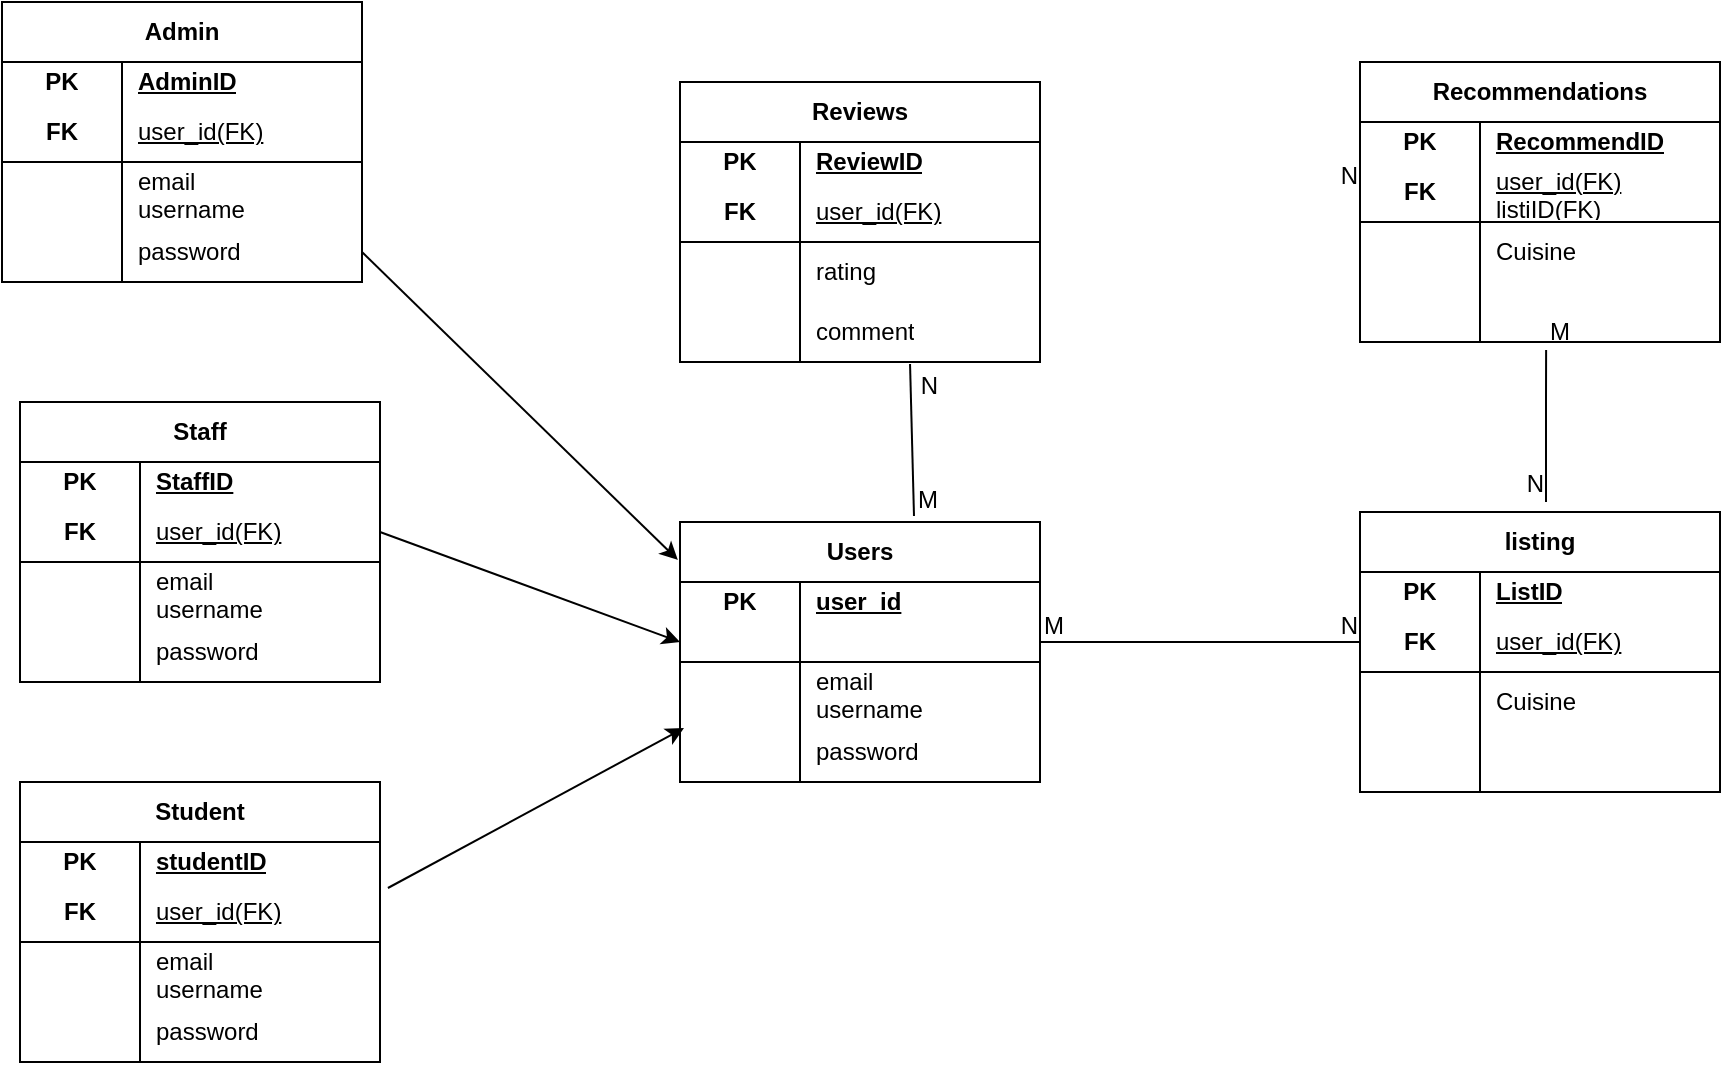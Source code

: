 <mxfile version="27.0.5">
  <diagram name="Page-1" id="u-A63013pbzA7co-KZqD">
    <mxGraphModel dx="1418" dy="832" grid="1" gridSize="10" guides="1" tooltips="1" connect="1" arrows="1" fold="1" page="1" pageScale="1" pageWidth="850" pageHeight="1100" math="0" shadow="0">
      <root>
        <mxCell id="0" />
        <mxCell id="1" parent="0" />
        <mxCell id="rNKWpjk4EWDRn2JfM10I-44" value="Admin" style="shape=table;startSize=30;container=1;collapsible=1;childLayout=tableLayout;fixedRows=1;rowLines=0;fontStyle=1;align=center;resizeLast=1;html=1;whiteSpace=wrap;" vertex="1" parent="1">
          <mxGeometry x="21" y="110" width="180" height="140" as="geometry" />
        </mxCell>
        <mxCell id="rNKWpjk4EWDRn2JfM10I-45" value="" style="shape=tableRow;horizontal=0;startSize=0;swimlaneHead=0;swimlaneBody=0;fillColor=none;collapsible=0;dropTarget=0;points=[[0,0.5],[1,0.5]];portConstraint=eastwest;top=0;left=0;right=0;bottom=0;html=1;" vertex="1" parent="rNKWpjk4EWDRn2JfM10I-44">
          <mxGeometry y="30" width="180" height="20" as="geometry" />
        </mxCell>
        <mxCell id="rNKWpjk4EWDRn2JfM10I-46" value="PK" style="shape=partialRectangle;connectable=0;fillColor=none;top=0;left=0;bottom=0;right=0;fontStyle=1;overflow=hidden;html=1;whiteSpace=wrap;" vertex="1" parent="rNKWpjk4EWDRn2JfM10I-45">
          <mxGeometry width="60" height="20" as="geometry">
            <mxRectangle width="60" height="20" as="alternateBounds" />
          </mxGeometry>
        </mxCell>
        <mxCell id="rNKWpjk4EWDRn2JfM10I-47" value="AdminID" style="shape=partialRectangle;connectable=0;fillColor=none;top=0;left=0;bottom=0;right=0;align=left;spacingLeft=6;fontStyle=5;overflow=hidden;html=1;whiteSpace=wrap;" vertex="1" parent="rNKWpjk4EWDRn2JfM10I-45">
          <mxGeometry x="60" width="120" height="20" as="geometry">
            <mxRectangle width="120" height="20" as="alternateBounds" />
          </mxGeometry>
        </mxCell>
        <mxCell id="rNKWpjk4EWDRn2JfM10I-48" value="" style="shape=tableRow;horizontal=0;startSize=0;swimlaneHead=0;swimlaneBody=0;fillColor=none;collapsible=0;dropTarget=0;points=[[0,0.5],[1,0.5]];portConstraint=eastwest;top=0;left=0;right=0;bottom=1;html=1;" vertex="1" parent="rNKWpjk4EWDRn2JfM10I-44">
          <mxGeometry y="50" width="180" height="30" as="geometry" />
        </mxCell>
        <mxCell id="rNKWpjk4EWDRn2JfM10I-49" value="FK" style="shape=partialRectangle;connectable=0;fillColor=none;top=0;left=0;bottom=0;right=0;fontStyle=1;overflow=hidden;html=1;whiteSpace=wrap;" vertex="1" parent="rNKWpjk4EWDRn2JfM10I-48">
          <mxGeometry width="60" height="30" as="geometry">
            <mxRectangle width="60" height="30" as="alternateBounds" />
          </mxGeometry>
        </mxCell>
        <mxCell id="rNKWpjk4EWDRn2JfM10I-50" value="&lt;span style=&quot;font-weight: 400;&quot;&gt;user_id(FK)&lt;/span&gt;" style="shape=partialRectangle;connectable=0;fillColor=none;top=0;left=0;bottom=0;right=0;align=left;spacingLeft=6;fontStyle=5;overflow=hidden;html=1;whiteSpace=wrap;" vertex="1" parent="rNKWpjk4EWDRn2JfM10I-48">
          <mxGeometry x="60" width="120" height="30" as="geometry">
            <mxRectangle width="120" height="30" as="alternateBounds" />
          </mxGeometry>
        </mxCell>
        <mxCell id="rNKWpjk4EWDRn2JfM10I-51" value="" style="shape=tableRow;horizontal=0;startSize=0;swimlaneHead=0;swimlaneBody=0;fillColor=none;collapsible=0;dropTarget=0;points=[[0,0.5],[1,0.5]];portConstraint=eastwest;top=0;left=0;right=0;bottom=0;html=1;" vertex="1" parent="rNKWpjk4EWDRn2JfM10I-44">
          <mxGeometry y="80" width="180" height="30" as="geometry" />
        </mxCell>
        <mxCell id="rNKWpjk4EWDRn2JfM10I-52" value="" style="shape=partialRectangle;connectable=0;fillColor=none;top=0;left=0;bottom=0;right=0;editable=1;overflow=hidden;html=1;whiteSpace=wrap;" vertex="1" parent="rNKWpjk4EWDRn2JfM10I-51">
          <mxGeometry width="60" height="30" as="geometry">
            <mxRectangle width="60" height="30" as="alternateBounds" />
          </mxGeometry>
        </mxCell>
        <mxCell id="rNKWpjk4EWDRn2JfM10I-53" value="email&lt;div&gt;username&lt;/div&gt;" style="shape=partialRectangle;connectable=0;fillColor=none;top=0;left=0;bottom=0;right=0;align=left;spacingLeft=6;overflow=hidden;html=1;whiteSpace=wrap;" vertex="1" parent="rNKWpjk4EWDRn2JfM10I-51">
          <mxGeometry x="60" width="120" height="30" as="geometry">
            <mxRectangle width="120" height="30" as="alternateBounds" />
          </mxGeometry>
        </mxCell>
        <mxCell id="rNKWpjk4EWDRn2JfM10I-54" value="" style="shape=tableRow;horizontal=0;startSize=0;swimlaneHead=0;swimlaneBody=0;fillColor=none;collapsible=0;dropTarget=0;points=[[0,0.5],[1,0.5]];portConstraint=eastwest;top=0;left=0;right=0;bottom=0;html=1;" vertex="1" parent="rNKWpjk4EWDRn2JfM10I-44">
          <mxGeometry y="110" width="180" height="30" as="geometry" />
        </mxCell>
        <mxCell id="rNKWpjk4EWDRn2JfM10I-55" value="" style="shape=partialRectangle;connectable=0;fillColor=none;top=0;left=0;bottom=0;right=0;editable=1;overflow=hidden;html=1;whiteSpace=wrap;" vertex="1" parent="rNKWpjk4EWDRn2JfM10I-54">
          <mxGeometry width="60" height="30" as="geometry">
            <mxRectangle width="60" height="30" as="alternateBounds" />
          </mxGeometry>
        </mxCell>
        <mxCell id="rNKWpjk4EWDRn2JfM10I-56" value="password" style="shape=partialRectangle;connectable=0;fillColor=none;top=0;left=0;bottom=0;right=0;align=left;spacingLeft=6;overflow=hidden;html=1;whiteSpace=wrap;" vertex="1" parent="rNKWpjk4EWDRn2JfM10I-54">
          <mxGeometry x="60" width="120" height="30" as="geometry">
            <mxRectangle width="120" height="30" as="alternateBounds" />
          </mxGeometry>
        </mxCell>
        <mxCell id="rNKWpjk4EWDRn2JfM10I-57" value="Staff" style="shape=table;startSize=30;container=1;collapsible=1;childLayout=tableLayout;fixedRows=1;rowLines=0;fontStyle=1;align=center;resizeLast=1;html=1;whiteSpace=wrap;" vertex="1" parent="1">
          <mxGeometry x="30" y="310" width="180" height="140" as="geometry" />
        </mxCell>
        <mxCell id="rNKWpjk4EWDRn2JfM10I-58" value="" style="shape=tableRow;horizontal=0;startSize=0;swimlaneHead=0;swimlaneBody=0;fillColor=none;collapsible=0;dropTarget=0;points=[[0,0.5],[1,0.5]];portConstraint=eastwest;top=0;left=0;right=0;bottom=0;html=1;" vertex="1" parent="rNKWpjk4EWDRn2JfM10I-57">
          <mxGeometry y="30" width="180" height="20" as="geometry" />
        </mxCell>
        <mxCell id="rNKWpjk4EWDRn2JfM10I-59" value="PK" style="shape=partialRectangle;connectable=0;fillColor=none;top=0;left=0;bottom=0;right=0;fontStyle=1;overflow=hidden;html=1;whiteSpace=wrap;" vertex="1" parent="rNKWpjk4EWDRn2JfM10I-58">
          <mxGeometry width="60" height="20" as="geometry">
            <mxRectangle width="60" height="20" as="alternateBounds" />
          </mxGeometry>
        </mxCell>
        <mxCell id="rNKWpjk4EWDRn2JfM10I-60" value="StaffID" style="shape=partialRectangle;connectable=0;fillColor=none;top=0;left=0;bottom=0;right=0;align=left;spacingLeft=6;fontStyle=5;overflow=hidden;html=1;whiteSpace=wrap;" vertex="1" parent="rNKWpjk4EWDRn2JfM10I-58">
          <mxGeometry x="60" width="120" height="20" as="geometry">
            <mxRectangle width="120" height="20" as="alternateBounds" />
          </mxGeometry>
        </mxCell>
        <mxCell id="rNKWpjk4EWDRn2JfM10I-61" value="" style="shape=tableRow;horizontal=0;startSize=0;swimlaneHead=0;swimlaneBody=0;fillColor=none;collapsible=0;dropTarget=0;points=[[0,0.5],[1,0.5]];portConstraint=eastwest;top=0;left=0;right=0;bottom=1;html=1;" vertex="1" parent="rNKWpjk4EWDRn2JfM10I-57">
          <mxGeometry y="50" width="180" height="30" as="geometry" />
        </mxCell>
        <mxCell id="rNKWpjk4EWDRn2JfM10I-62" value="FK" style="shape=partialRectangle;connectable=0;fillColor=none;top=0;left=0;bottom=0;right=0;fontStyle=1;overflow=hidden;html=1;whiteSpace=wrap;" vertex="1" parent="rNKWpjk4EWDRn2JfM10I-61">
          <mxGeometry width="60" height="30" as="geometry">
            <mxRectangle width="60" height="30" as="alternateBounds" />
          </mxGeometry>
        </mxCell>
        <mxCell id="rNKWpjk4EWDRn2JfM10I-63" value="&lt;span style=&quot;font-weight: 400;&quot;&gt;user_id(FK)&lt;/span&gt;" style="shape=partialRectangle;connectable=0;fillColor=none;top=0;left=0;bottom=0;right=0;align=left;spacingLeft=6;fontStyle=5;overflow=hidden;html=1;whiteSpace=wrap;" vertex="1" parent="rNKWpjk4EWDRn2JfM10I-61">
          <mxGeometry x="60" width="120" height="30" as="geometry">
            <mxRectangle width="120" height="30" as="alternateBounds" />
          </mxGeometry>
        </mxCell>
        <mxCell id="rNKWpjk4EWDRn2JfM10I-64" value="" style="shape=tableRow;horizontal=0;startSize=0;swimlaneHead=0;swimlaneBody=0;fillColor=none;collapsible=0;dropTarget=0;points=[[0,0.5],[1,0.5]];portConstraint=eastwest;top=0;left=0;right=0;bottom=0;html=1;" vertex="1" parent="rNKWpjk4EWDRn2JfM10I-57">
          <mxGeometry y="80" width="180" height="30" as="geometry" />
        </mxCell>
        <mxCell id="rNKWpjk4EWDRn2JfM10I-65" value="" style="shape=partialRectangle;connectable=0;fillColor=none;top=0;left=0;bottom=0;right=0;editable=1;overflow=hidden;html=1;whiteSpace=wrap;" vertex="1" parent="rNKWpjk4EWDRn2JfM10I-64">
          <mxGeometry width="60" height="30" as="geometry">
            <mxRectangle width="60" height="30" as="alternateBounds" />
          </mxGeometry>
        </mxCell>
        <mxCell id="rNKWpjk4EWDRn2JfM10I-66" value="email&lt;div&gt;username&lt;/div&gt;" style="shape=partialRectangle;connectable=0;fillColor=none;top=0;left=0;bottom=0;right=0;align=left;spacingLeft=6;overflow=hidden;html=1;whiteSpace=wrap;" vertex="1" parent="rNKWpjk4EWDRn2JfM10I-64">
          <mxGeometry x="60" width="120" height="30" as="geometry">
            <mxRectangle width="120" height="30" as="alternateBounds" />
          </mxGeometry>
        </mxCell>
        <mxCell id="rNKWpjk4EWDRn2JfM10I-67" value="" style="shape=tableRow;horizontal=0;startSize=0;swimlaneHead=0;swimlaneBody=0;fillColor=none;collapsible=0;dropTarget=0;points=[[0,0.5],[1,0.5]];portConstraint=eastwest;top=0;left=0;right=0;bottom=0;html=1;" vertex="1" parent="rNKWpjk4EWDRn2JfM10I-57">
          <mxGeometry y="110" width="180" height="30" as="geometry" />
        </mxCell>
        <mxCell id="rNKWpjk4EWDRn2JfM10I-68" value="" style="shape=partialRectangle;connectable=0;fillColor=none;top=0;left=0;bottom=0;right=0;editable=1;overflow=hidden;html=1;whiteSpace=wrap;" vertex="1" parent="rNKWpjk4EWDRn2JfM10I-67">
          <mxGeometry width="60" height="30" as="geometry">
            <mxRectangle width="60" height="30" as="alternateBounds" />
          </mxGeometry>
        </mxCell>
        <mxCell id="rNKWpjk4EWDRn2JfM10I-69" value="password" style="shape=partialRectangle;connectable=0;fillColor=none;top=0;left=0;bottom=0;right=0;align=left;spacingLeft=6;overflow=hidden;html=1;whiteSpace=wrap;" vertex="1" parent="rNKWpjk4EWDRn2JfM10I-67">
          <mxGeometry x="60" width="120" height="30" as="geometry">
            <mxRectangle width="120" height="30" as="alternateBounds" />
          </mxGeometry>
        </mxCell>
        <mxCell id="rNKWpjk4EWDRn2JfM10I-70" value="Student" style="shape=table;startSize=30;container=1;collapsible=1;childLayout=tableLayout;fixedRows=1;rowLines=0;fontStyle=1;align=center;resizeLast=1;html=1;whiteSpace=wrap;" vertex="1" parent="1">
          <mxGeometry x="30" y="500" width="180" height="140" as="geometry" />
        </mxCell>
        <mxCell id="rNKWpjk4EWDRn2JfM10I-71" value="" style="shape=tableRow;horizontal=0;startSize=0;swimlaneHead=0;swimlaneBody=0;fillColor=none;collapsible=0;dropTarget=0;points=[[0,0.5],[1,0.5]];portConstraint=eastwest;top=0;left=0;right=0;bottom=0;html=1;" vertex="1" parent="rNKWpjk4EWDRn2JfM10I-70">
          <mxGeometry y="30" width="180" height="20" as="geometry" />
        </mxCell>
        <mxCell id="rNKWpjk4EWDRn2JfM10I-72" value="PK" style="shape=partialRectangle;connectable=0;fillColor=none;top=0;left=0;bottom=0;right=0;fontStyle=1;overflow=hidden;html=1;whiteSpace=wrap;" vertex="1" parent="rNKWpjk4EWDRn2JfM10I-71">
          <mxGeometry width="60" height="20" as="geometry">
            <mxRectangle width="60" height="20" as="alternateBounds" />
          </mxGeometry>
        </mxCell>
        <mxCell id="rNKWpjk4EWDRn2JfM10I-73" value="studentID" style="shape=partialRectangle;connectable=0;fillColor=none;top=0;left=0;bottom=0;right=0;align=left;spacingLeft=6;fontStyle=5;overflow=hidden;html=1;whiteSpace=wrap;" vertex="1" parent="rNKWpjk4EWDRn2JfM10I-71">
          <mxGeometry x="60" width="120" height="20" as="geometry">
            <mxRectangle width="120" height="20" as="alternateBounds" />
          </mxGeometry>
        </mxCell>
        <mxCell id="rNKWpjk4EWDRn2JfM10I-74" value="" style="shape=tableRow;horizontal=0;startSize=0;swimlaneHead=0;swimlaneBody=0;fillColor=none;collapsible=0;dropTarget=0;points=[[0,0.5],[1,0.5]];portConstraint=eastwest;top=0;left=0;right=0;bottom=1;html=1;" vertex="1" parent="rNKWpjk4EWDRn2JfM10I-70">
          <mxGeometry y="50" width="180" height="30" as="geometry" />
        </mxCell>
        <mxCell id="rNKWpjk4EWDRn2JfM10I-75" value="FK" style="shape=partialRectangle;connectable=0;fillColor=none;top=0;left=0;bottom=0;right=0;fontStyle=1;overflow=hidden;html=1;whiteSpace=wrap;" vertex="1" parent="rNKWpjk4EWDRn2JfM10I-74">
          <mxGeometry width="60" height="30" as="geometry">
            <mxRectangle width="60" height="30" as="alternateBounds" />
          </mxGeometry>
        </mxCell>
        <mxCell id="rNKWpjk4EWDRn2JfM10I-76" value="&lt;span style=&quot;font-weight: 400;&quot;&gt;user_id(FK)&lt;/span&gt;" style="shape=partialRectangle;connectable=0;fillColor=none;top=0;left=0;bottom=0;right=0;align=left;spacingLeft=6;fontStyle=5;overflow=hidden;html=1;whiteSpace=wrap;" vertex="1" parent="rNKWpjk4EWDRn2JfM10I-74">
          <mxGeometry x="60" width="120" height="30" as="geometry">
            <mxRectangle width="120" height="30" as="alternateBounds" />
          </mxGeometry>
        </mxCell>
        <mxCell id="rNKWpjk4EWDRn2JfM10I-77" value="" style="shape=tableRow;horizontal=0;startSize=0;swimlaneHead=0;swimlaneBody=0;fillColor=none;collapsible=0;dropTarget=0;points=[[0,0.5],[1,0.5]];portConstraint=eastwest;top=0;left=0;right=0;bottom=0;html=1;" vertex="1" parent="rNKWpjk4EWDRn2JfM10I-70">
          <mxGeometry y="80" width="180" height="30" as="geometry" />
        </mxCell>
        <mxCell id="rNKWpjk4EWDRn2JfM10I-78" value="" style="shape=partialRectangle;connectable=0;fillColor=none;top=0;left=0;bottom=0;right=0;editable=1;overflow=hidden;html=1;whiteSpace=wrap;" vertex="1" parent="rNKWpjk4EWDRn2JfM10I-77">
          <mxGeometry width="60" height="30" as="geometry">
            <mxRectangle width="60" height="30" as="alternateBounds" />
          </mxGeometry>
        </mxCell>
        <mxCell id="rNKWpjk4EWDRn2JfM10I-79" value="email&lt;div&gt;username&lt;/div&gt;" style="shape=partialRectangle;connectable=0;fillColor=none;top=0;left=0;bottom=0;right=0;align=left;spacingLeft=6;overflow=hidden;html=1;whiteSpace=wrap;" vertex="1" parent="rNKWpjk4EWDRn2JfM10I-77">
          <mxGeometry x="60" width="120" height="30" as="geometry">
            <mxRectangle width="120" height="30" as="alternateBounds" />
          </mxGeometry>
        </mxCell>
        <mxCell id="rNKWpjk4EWDRn2JfM10I-80" value="" style="shape=tableRow;horizontal=0;startSize=0;swimlaneHead=0;swimlaneBody=0;fillColor=none;collapsible=0;dropTarget=0;points=[[0,0.5],[1,0.5]];portConstraint=eastwest;top=0;left=0;right=0;bottom=0;html=1;" vertex="1" parent="rNKWpjk4EWDRn2JfM10I-70">
          <mxGeometry y="110" width="180" height="30" as="geometry" />
        </mxCell>
        <mxCell id="rNKWpjk4EWDRn2JfM10I-81" value="" style="shape=partialRectangle;connectable=0;fillColor=none;top=0;left=0;bottom=0;right=0;editable=1;overflow=hidden;html=1;whiteSpace=wrap;" vertex="1" parent="rNKWpjk4EWDRn2JfM10I-80">
          <mxGeometry width="60" height="30" as="geometry">
            <mxRectangle width="60" height="30" as="alternateBounds" />
          </mxGeometry>
        </mxCell>
        <mxCell id="rNKWpjk4EWDRn2JfM10I-82" value="password" style="shape=partialRectangle;connectable=0;fillColor=none;top=0;left=0;bottom=0;right=0;align=left;spacingLeft=6;overflow=hidden;html=1;whiteSpace=wrap;" vertex="1" parent="rNKWpjk4EWDRn2JfM10I-80">
          <mxGeometry x="60" width="120" height="30" as="geometry">
            <mxRectangle width="120" height="30" as="alternateBounds" />
          </mxGeometry>
        </mxCell>
        <mxCell id="rNKWpjk4EWDRn2JfM10I-83" value="Users" style="shape=table;startSize=30;container=1;collapsible=1;childLayout=tableLayout;fixedRows=1;rowLines=0;fontStyle=1;align=center;resizeLast=1;html=1;whiteSpace=wrap;" vertex="1" parent="1">
          <mxGeometry x="360" y="370" width="180" height="130" as="geometry" />
        </mxCell>
        <mxCell id="rNKWpjk4EWDRn2JfM10I-84" value="" style="shape=tableRow;horizontal=0;startSize=0;swimlaneHead=0;swimlaneBody=0;fillColor=none;collapsible=0;dropTarget=0;points=[[0,0.5],[1,0.5]];portConstraint=eastwest;top=0;left=0;right=0;bottom=0;html=1;" vertex="1" parent="rNKWpjk4EWDRn2JfM10I-83">
          <mxGeometry y="30" width="180" height="20" as="geometry" />
        </mxCell>
        <mxCell id="rNKWpjk4EWDRn2JfM10I-85" value="PK" style="shape=partialRectangle;connectable=0;fillColor=none;top=0;left=0;bottom=0;right=0;fontStyle=1;overflow=hidden;html=1;whiteSpace=wrap;" vertex="1" parent="rNKWpjk4EWDRn2JfM10I-84">
          <mxGeometry width="60" height="20" as="geometry">
            <mxRectangle width="60" height="20" as="alternateBounds" />
          </mxGeometry>
        </mxCell>
        <mxCell id="rNKWpjk4EWDRn2JfM10I-86" value="user_id" style="shape=partialRectangle;connectable=0;fillColor=none;top=0;left=0;bottom=0;right=0;align=left;spacingLeft=6;fontStyle=5;overflow=hidden;html=1;whiteSpace=wrap;" vertex="1" parent="rNKWpjk4EWDRn2JfM10I-84">
          <mxGeometry x="60" width="120" height="20" as="geometry">
            <mxRectangle width="120" height="20" as="alternateBounds" />
          </mxGeometry>
        </mxCell>
        <mxCell id="rNKWpjk4EWDRn2JfM10I-87" value="" style="shape=tableRow;horizontal=0;startSize=0;swimlaneHead=0;swimlaneBody=0;fillColor=none;collapsible=0;dropTarget=0;points=[[0,0.5],[1,0.5]];portConstraint=eastwest;top=0;left=0;right=0;bottom=1;html=1;" vertex="1" parent="rNKWpjk4EWDRn2JfM10I-83">
          <mxGeometry y="50" width="180" height="20" as="geometry" />
        </mxCell>
        <mxCell id="rNKWpjk4EWDRn2JfM10I-88" value="" style="shape=partialRectangle;connectable=0;fillColor=none;top=0;left=0;bottom=0;right=0;fontStyle=1;overflow=hidden;html=1;whiteSpace=wrap;" vertex="1" parent="rNKWpjk4EWDRn2JfM10I-87">
          <mxGeometry width="60" height="20" as="geometry">
            <mxRectangle width="60" height="20" as="alternateBounds" />
          </mxGeometry>
        </mxCell>
        <mxCell id="rNKWpjk4EWDRn2JfM10I-89" value="" style="shape=partialRectangle;connectable=0;fillColor=none;top=0;left=0;bottom=0;right=0;align=left;spacingLeft=6;fontStyle=5;overflow=hidden;html=1;whiteSpace=wrap;" vertex="1" parent="rNKWpjk4EWDRn2JfM10I-87">
          <mxGeometry x="60" width="120" height="20" as="geometry">
            <mxRectangle width="120" height="20" as="alternateBounds" />
          </mxGeometry>
        </mxCell>
        <mxCell id="rNKWpjk4EWDRn2JfM10I-90" value="" style="shape=tableRow;horizontal=0;startSize=0;swimlaneHead=0;swimlaneBody=0;fillColor=none;collapsible=0;dropTarget=0;points=[[0,0.5],[1,0.5]];portConstraint=eastwest;top=0;left=0;right=0;bottom=0;html=1;" vertex="1" parent="rNKWpjk4EWDRn2JfM10I-83">
          <mxGeometry y="70" width="180" height="30" as="geometry" />
        </mxCell>
        <mxCell id="rNKWpjk4EWDRn2JfM10I-91" value="" style="shape=partialRectangle;connectable=0;fillColor=none;top=0;left=0;bottom=0;right=0;editable=1;overflow=hidden;html=1;whiteSpace=wrap;" vertex="1" parent="rNKWpjk4EWDRn2JfM10I-90">
          <mxGeometry width="60" height="30" as="geometry">
            <mxRectangle width="60" height="30" as="alternateBounds" />
          </mxGeometry>
        </mxCell>
        <mxCell id="rNKWpjk4EWDRn2JfM10I-92" value="email&lt;div&gt;username&lt;/div&gt;" style="shape=partialRectangle;connectable=0;fillColor=none;top=0;left=0;bottom=0;right=0;align=left;spacingLeft=6;overflow=hidden;html=1;whiteSpace=wrap;" vertex="1" parent="rNKWpjk4EWDRn2JfM10I-90">
          <mxGeometry x="60" width="120" height="30" as="geometry">
            <mxRectangle width="120" height="30" as="alternateBounds" />
          </mxGeometry>
        </mxCell>
        <mxCell id="rNKWpjk4EWDRn2JfM10I-93" value="" style="shape=tableRow;horizontal=0;startSize=0;swimlaneHead=0;swimlaneBody=0;fillColor=none;collapsible=0;dropTarget=0;points=[[0,0.5],[1,0.5]];portConstraint=eastwest;top=0;left=0;right=0;bottom=0;html=1;" vertex="1" parent="rNKWpjk4EWDRn2JfM10I-83">
          <mxGeometry y="100" width="180" height="30" as="geometry" />
        </mxCell>
        <mxCell id="rNKWpjk4EWDRn2JfM10I-94" value="" style="shape=partialRectangle;connectable=0;fillColor=none;top=0;left=0;bottom=0;right=0;editable=1;overflow=hidden;html=1;whiteSpace=wrap;" vertex="1" parent="rNKWpjk4EWDRn2JfM10I-93">
          <mxGeometry width="60" height="30" as="geometry">
            <mxRectangle width="60" height="30" as="alternateBounds" />
          </mxGeometry>
        </mxCell>
        <mxCell id="rNKWpjk4EWDRn2JfM10I-95" value="password" style="shape=partialRectangle;connectable=0;fillColor=none;top=0;left=0;bottom=0;right=0;align=left;spacingLeft=6;overflow=hidden;html=1;whiteSpace=wrap;" vertex="1" parent="rNKWpjk4EWDRn2JfM10I-93">
          <mxGeometry x="60" width="120" height="30" as="geometry">
            <mxRectangle width="120" height="30" as="alternateBounds" />
          </mxGeometry>
        </mxCell>
        <mxCell id="rNKWpjk4EWDRn2JfM10I-97" value="listing" style="shape=table;startSize=30;container=1;collapsible=1;childLayout=tableLayout;fixedRows=1;rowLines=0;fontStyle=1;align=center;resizeLast=1;html=1;whiteSpace=wrap;" vertex="1" parent="1">
          <mxGeometry x="700" y="365" width="180" height="140" as="geometry" />
        </mxCell>
        <mxCell id="rNKWpjk4EWDRn2JfM10I-98" value="" style="shape=tableRow;horizontal=0;startSize=0;swimlaneHead=0;swimlaneBody=0;fillColor=none;collapsible=0;dropTarget=0;points=[[0,0.5],[1,0.5]];portConstraint=eastwest;top=0;left=0;right=0;bottom=0;html=1;" vertex="1" parent="rNKWpjk4EWDRn2JfM10I-97">
          <mxGeometry y="30" width="180" height="20" as="geometry" />
        </mxCell>
        <mxCell id="rNKWpjk4EWDRn2JfM10I-99" value="PK" style="shape=partialRectangle;connectable=0;fillColor=none;top=0;left=0;bottom=0;right=0;fontStyle=1;overflow=hidden;html=1;whiteSpace=wrap;" vertex="1" parent="rNKWpjk4EWDRn2JfM10I-98">
          <mxGeometry width="60" height="20" as="geometry">
            <mxRectangle width="60" height="20" as="alternateBounds" />
          </mxGeometry>
        </mxCell>
        <mxCell id="rNKWpjk4EWDRn2JfM10I-100" value="ListID" style="shape=partialRectangle;connectable=0;fillColor=none;top=0;left=0;bottom=0;right=0;align=left;spacingLeft=6;fontStyle=5;overflow=hidden;html=1;whiteSpace=wrap;" vertex="1" parent="rNKWpjk4EWDRn2JfM10I-98">
          <mxGeometry x="60" width="120" height="20" as="geometry">
            <mxRectangle width="120" height="20" as="alternateBounds" />
          </mxGeometry>
        </mxCell>
        <mxCell id="rNKWpjk4EWDRn2JfM10I-101" value="" style="shape=tableRow;horizontal=0;startSize=0;swimlaneHead=0;swimlaneBody=0;fillColor=none;collapsible=0;dropTarget=0;points=[[0,0.5],[1,0.5]];portConstraint=eastwest;top=0;left=0;right=0;bottom=1;html=1;" vertex="1" parent="rNKWpjk4EWDRn2JfM10I-97">
          <mxGeometry y="50" width="180" height="30" as="geometry" />
        </mxCell>
        <mxCell id="rNKWpjk4EWDRn2JfM10I-102" value="FK" style="shape=partialRectangle;connectable=0;fillColor=none;top=0;left=0;bottom=0;right=0;fontStyle=1;overflow=hidden;html=1;whiteSpace=wrap;" vertex="1" parent="rNKWpjk4EWDRn2JfM10I-101">
          <mxGeometry width="60" height="30" as="geometry">
            <mxRectangle width="60" height="30" as="alternateBounds" />
          </mxGeometry>
        </mxCell>
        <mxCell id="rNKWpjk4EWDRn2JfM10I-103" value="&lt;span style=&quot;font-weight: 400;&quot;&gt;user_id(FK)&lt;/span&gt;" style="shape=partialRectangle;connectable=0;fillColor=none;top=0;left=0;bottom=0;right=0;align=left;spacingLeft=6;fontStyle=5;overflow=hidden;html=1;whiteSpace=wrap;" vertex="1" parent="rNKWpjk4EWDRn2JfM10I-101">
          <mxGeometry x="60" width="120" height="30" as="geometry">
            <mxRectangle width="120" height="30" as="alternateBounds" />
          </mxGeometry>
        </mxCell>
        <mxCell id="rNKWpjk4EWDRn2JfM10I-104" value="" style="shape=tableRow;horizontal=0;startSize=0;swimlaneHead=0;swimlaneBody=0;fillColor=none;collapsible=0;dropTarget=0;points=[[0,0.5],[1,0.5]];portConstraint=eastwest;top=0;left=0;right=0;bottom=0;html=1;" vertex="1" parent="rNKWpjk4EWDRn2JfM10I-97">
          <mxGeometry y="80" width="180" height="30" as="geometry" />
        </mxCell>
        <mxCell id="rNKWpjk4EWDRn2JfM10I-105" value="" style="shape=partialRectangle;connectable=0;fillColor=none;top=0;left=0;bottom=0;right=0;editable=1;overflow=hidden;html=1;whiteSpace=wrap;" vertex="1" parent="rNKWpjk4EWDRn2JfM10I-104">
          <mxGeometry width="60" height="30" as="geometry">
            <mxRectangle width="60" height="30" as="alternateBounds" />
          </mxGeometry>
        </mxCell>
        <mxCell id="rNKWpjk4EWDRn2JfM10I-106" value="Cuisine" style="shape=partialRectangle;connectable=0;fillColor=none;top=0;left=0;bottom=0;right=0;align=left;spacingLeft=6;overflow=hidden;html=1;whiteSpace=wrap;" vertex="1" parent="rNKWpjk4EWDRn2JfM10I-104">
          <mxGeometry x="60" width="120" height="30" as="geometry">
            <mxRectangle width="120" height="30" as="alternateBounds" />
          </mxGeometry>
        </mxCell>
        <mxCell id="rNKWpjk4EWDRn2JfM10I-107" value="" style="shape=tableRow;horizontal=0;startSize=0;swimlaneHead=0;swimlaneBody=0;fillColor=none;collapsible=0;dropTarget=0;points=[[0,0.5],[1,0.5]];portConstraint=eastwest;top=0;left=0;right=0;bottom=0;html=1;" vertex="1" parent="rNKWpjk4EWDRn2JfM10I-97">
          <mxGeometry y="110" width="180" height="30" as="geometry" />
        </mxCell>
        <mxCell id="rNKWpjk4EWDRn2JfM10I-108" value="" style="shape=partialRectangle;connectable=0;fillColor=none;top=0;left=0;bottom=0;right=0;editable=1;overflow=hidden;html=1;whiteSpace=wrap;" vertex="1" parent="rNKWpjk4EWDRn2JfM10I-107">
          <mxGeometry width="60" height="30" as="geometry">
            <mxRectangle width="60" height="30" as="alternateBounds" />
          </mxGeometry>
        </mxCell>
        <mxCell id="rNKWpjk4EWDRn2JfM10I-109" value="" style="shape=partialRectangle;connectable=0;fillColor=none;top=0;left=0;bottom=0;right=0;align=left;spacingLeft=6;overflow=hidden;html=1;whiteSpace=wrap;" vertex="1" parent="rNKWpjk4EWDRn2JfM10I-107">
          <mxGeometry x="60" width="120" height="30" as="geometry">
            <mxRectangle width="120" height="30" as="alternateBounds" />
          </mxGeometry>
        </mxCell>
        <mxCell id="rNKWpjk4EWDRn2JfM10I-110" value="" style="endArrow=none;html=1;rounded=0;" edge="1" parent="1">
          <mxGeometry relative="1" as="geometry">
            <mxPoint x="540" y="430" as="sourcePoint" />
            <mxPoint x="700" y="430" as="targetPoint" />
          </mxGeometry>
        </mxCell>
        <mxCell id="rNKWpjk4EWDRn2JfM10I-111" value="M" style="resizable=0;html=1;whiteSpace=wrap;align=left;verticalAlign=bottom;" connectable="0" vertex="1" parent="rNKWpjk4EWDRn2JfM10I-110">
          <mxGeometry x="-1" relative="1" as="geometry" />
        </mxCell>
        <mxCell id="rNKWpjk4EWDRn2JfM10I-112" value="N" style="resizable=0;html=1;whiteSpace=wrap;align=right;verticalAlign=bottom;" connectable="0" vertex="1" parent="rNKWpjk4EWDRn2JfM10I-110">
          <mxGeometry x="1" relative="1" as="geometry" />
        </mxCell>
        <mxCell id="rNKWpjk4EWDRn2JfM10I-113" value="Recommendations" style="shape=table;startSize=30;container=1;collapsible=1;childLayout=tableLayout;fixedRows=1;rowLines=0;fontStyle=1;align=center;resizeLast=1;html=1;whiteSpace=wrap;" vertex="1" parent="1">
          <mxGeometry x="700" y="140" width="180" height="140" as="geometry" />
        </mxCell>
        <mxCell id="rNKWpjk4EWDRn2JfM10I-114" value="" style="shape=tableRow;horizontal=0;startSize=0;swimlaneHead=0;swimlaneBody=0;fillColor=none;collapsible=0;dropTarget=0;points=[[0,0.5],[1,0.5]];portConstraint=eastwest;top=0;left=0;right=0;bottom=0;html=1;" vertex="1" parent="rNKWpjk4EWDRn2JfM10I-113">
          <mxGeometry y="30" width="180" height="20" as="geometry" />
        </mxCell>
        <mxCell id="rNKWpjk4EWDRn2JfM10I-115" value="PK" style="shape=partialRectangle;connectable=0;fillColor=none;top=0;left=0;bottom=0;right=0;fontStyle=1;overflow=hidden;html=1;whiteSpace=wrap;" vertex="1" parent="rNKWpjk4EWDRn2JfM10I-114">
          <mxGeometry width="60" height="20" as="geometry">
            <mxRectangle width="60" height="20" as="alternateBounds" />
          </mxGeometry>
        </mxCell>
        <mxCell id="rNKWpjk4EWDRn2JfM10I-116" value="RecommendID" style="shape=partialRectangle;connectable=0;fillColor=none;top=0;left=0;bottom=0;right=0;align=left;spacingLeft=6;fontStyle=5;overflow=hidden;html=1;whiteSpace=wrap;" vertex="1" parent="rNKWpjk4EWDRn2JfM10I-114">
          <mxGeometry x="60" width="120" height="20" as="geometry">
            <mxRectangle width="120" height="20" as="alternateBounds" />
          </mxGeometry>
        </mxCell>
        <mxCell id="rNKWpjk4EWDRn2JfM10I-117" value="" style="shape=tableRow;horizontal=0;startSize=0;swimlaneHead=0;swimlaneBody=0;fillColor=none;collapsible=0;dropTarget=0;points=[[0,0.5],[1,0.5]];portConstraint=eastwest;top=0;left=0;right=0;bottom=1;html=1;" vertex="1" parent="rNKWpjk4EWDRn2JfM10I-113">
          <mxGeometry y="50" width="180" height="30" as="geometry" />
        </mxCell>
        <mxCell id="rNKWpjk4EWDRn2JfM10I-118" value="FK" style="shape=partialRectangle;connectable=0;fillColor=none;top=0;left=0;bottom=0;right=0;fontStyle=1;overflow=hidden;html=1;whiteSpace=wrap;" vertex="1" parent="rNKWpjk4EWDRn2JfM10I-117">
          <mxGeometry width="60" height="30" as="geometry">
            <mxRectangle width="60" height="30" as="alternateBounds" />
          </mxGeometry>
        </mxCell>
        <mxCell id="rNKWpjk4EWDRn2JfM10I-119" value="&lt;span style=&quot;font-weight: 400;&quot;&gt;user_id(FK)&lt;/span&gt;&lt;div&gt;&lt;span style=&quot;font-weight: 400;&quot;&gt;listiID(FK)&lt;/span&gt;&lt;/div&gt;" style="shape=partialRectangle;connectable=0;fillColor=none;top=0;left=0;bottom=0;right=0;align=left;spacingLeft=6;fontStyle=5;overflow=hidden;html=1;whiteSpace=wrap;" vertex="1" parent="rNKWpjk4EWDRn2JfM10I-117">
          <mxGeometry x="60" width="120" height="30" as="geometry">
            <mxRectangle width="120" height="30" as="alternateBounds" />
          </mxGeometry>
        </mxCell>
        <mxCell id="rNKWpjk4EWDRn2JfM10I-120" value="" style="shape=tableRow;horizontal=0;startSize=0;swimlaneHead=0;swimlaneBody=0;fillColor=none;collapsible=0;dropTarget=0;points=[[0,0.5],[1,0.5]];portConstraint=eastwest;top=0;left=0;right=0;bottom=0;html=1;" vertex="1" parent="rNKWpjk4EWDRn2JfM10I-113">
          <mxGeometry y="80" width="180" height="30" as="geometry" />
        </mxCell>
        <mxCell id="rNKWpjk4EWDRn2JfM10I-121" value="" style="shape=partialRectangle;connectable=0;fillColor=none;top=0;left=0;bottom=0;right=0;editable=1;overflow=hidden;html=1;whiteSpace=wrap;" vertex="1" parent="rNKWpjk4EWDRn2JfM10I-120">
          <mxGeometry width="60" height="30" as="geometry">
            <mxRectangle width="60" height="30" as="alternateBounds" />
          </mxGeometry>
        </mxCell>
        <mxCell id="rNKWpjk4EWDRn2JfM10I-122" value="Cuisine" style="shape=partialRectangle;connectable=0;fillColor=none;top=0;left=0;bottom=0;right=0;align=left;spacingLeft=6;overflow=hidden;html=1;whiteSpace=wrap;" vertex="1" parent="rNKWpjk4EWDRn2JfM10I-120">
          <mxGeometry x="60" width="120" height="30" as="geometry">
            <mxRectangle width="120" height="30" as="alternateBounds" />
          </mxGeometry>
        </mxCell>
        <mxCell id="rNKWpjk4EWDRn2JfM10I-123" value="" style="shape=tableRow;horizontal=0;startSize=0;swimlaneHead=0;swimlaneBody=0;fillColor=none;collapsible=0;dropTarget=0;points=[[0,0.5],[1,0.5]];portConstraint=eastwest;top=0;left=0;right=0;bottom=0;html=1;" vertex="1" parent="rNKWpjk4EWDRn2JfM10I-113">
          <mxGeometry y="110" width="180" height="30" as="geometry" />
        </mxCell>
        <mxCell id="rNKWpjk4EWDRn2JfM10I-124" value="" style="shape=partialRectangle;connectable=0;fillColor=none;top=0;left=0;bottom=0;right=0;editable=1;overflow=hidden;html=1;whiteSpace=wrap;" vertex="1" parent="rNKWpjk4EWDRn2JfM10I-123">
          <mxGeometry width="60" height="30" as="geometry">
            <mxRectangle width="60" height="30" as="alternateBounds" />
          </mxGeometry>
        </mxCell>
        <mxCell id="rNKWpjk4EWDRn2JfM10I-125" value="" style="shape=partialRectangle;connectable=0;fillColor=none;top=0;left=0;bottom=0;right=0;align=left;spacingLeft=6;overflow=hidden;html=1;whiteSpace=wrap;" vertex="1" parent="rNKWpjk4EWDRn2JfM10I-123">
          <mxGeometry x="60" width="120" height="30" as="geometry">
            <mxRectangle width="120" height="30" as="alternateBounds" />
          </mxGeometry>
        </mxCell>
        <mxCell id="rNKWpjk4EWDRn2JfM10I-126" value="N" style="resizable=0;html=1;whiteSpace=wrap;align=right;verticalAlign=bottom;" connectable="0" vertex="1" parent="1">
          <mxGeometry x="700" y="205" as="geometry" />
        </mxCell>
        <mxCell id="rNKWpjk4EWDRn2JfM10I-127" value="" style="endArrow=none;html=1;rounded=0;exitX=0.517;exitY=1.133;exitDx=0;exitDy=0;exitPerimeter=0;" edge="1" parent="1" source="rNKWpjk4EWDRn2JfM10I-123">
          <mxGeometry relative="1" as="geometry">
            <mxPoint x="700" y="300" as="sourcePoint" />
            <mxPoint x="793" y="360" as="targetPoint" />
            <Array as="points">
              <mxPoint x="793" y="310" />
            </Array>
          </mxGeometry>
        </mxCell>
        <mxCell id="rNKWpjk4EWDRn2JfM10I-128" value="M" style="resizable=0;html=1;whiteSpace=wrap;align=left;verticalAlign=bottom;" connectable="0" vertex="1" parent="rNKWpjk4EWDRn2JfM10I-127">
          <mxGeometry x="-1" relative="1" as="geometry" />
        </mxCell>
        <mxCell id="rNKWpjk4EWDRn2JfM10I-129" value="N" style="resizable=0;html=1;whiteSpace=wrap;align=right;verticalAlign=bottom;" connectable="0" vertex="1" parent="rNKWpjk4EWDRn2JfM10I-127">
          <mxGeometry x="1" relative="1" as="geometry" />
        </mxCell>
        <mxCell id="rNKWpjk4EWDRn2JfM10I-130" value="" style="endArrow=classic;html=1;rounded=0;entryX=-0.006;entryY=0.146;entryDx=0;entryDy=0;entryPerimeter=0;exitX=1;exitY=0.5;exitDx=0;exitDy=0;" edge="1" parent="1" source="rNKWpjk4EWDRn2JfM10I-54" target="rNKWpjk4EWDRn2JfM10I-83">
          <mxGeometry width="50" height="50" relative="1" as="geometry">
            <mxPoint x="210" y="240" as="sourcePoint" />
            <mxPoint x="260" y="190" as="targetPoint" />
          </mxGeometry>
        </mxCell>
        <mxCell id="rNKWpjk4EWDRn2JfM10I-134" value="" style="endArrow=classic;html=1;rounded=0;entryX=0.011;entryY=0.1;entryDx=0;entryDy=0;entryPerimeter=0;exitX=1.022;exitY=0.1;exitDx=0;exitDy=0;exitPerimeter=0;" edge="1" parent="1" source="rNKWpjk4EWDRn2JfM10I-74" target="rNKWpjk4EWDRn2JfM10I-93">
          <mxGeometry width="50" height="50" relative="1" as="geometry">
            <mxPoint x="170" y="486" as="sourcePoint" />
            <mxPoint x="328" y="640" as="targetPoint" />
          </mxGeometry>
        </mxCell>
        <mxCell id="rNKWpjk4EWDRn2JfM10I-162" value="Reviews" style="shape=table;startSize=30;container=1;collapsible=1;childLayout=tableLayout;fixedRows=1;rowLines=0;fontStyle=1;align=center;resizeLast=1;html=1;whiteSpace=wrap;" vertex="1" parent="1">
          <mxGeometry x="360" y="150" width="180" height="140" as="geometry" />
        </mxCell>
        <mxCell id="rNKWpjk4EWDRn2JfM10I-163" value="" style="shape=tableRow;horizontal=0;startSize=0;swimlaneHead=0;swimlaneBody=0;fillColor=none;collapsible=0;dropTarget=0;points=[[0,0.5],[1,0.5]];portConstraint=eastwest;top=0;left=0;right=0;bottom=0;html=1;" vertex="1" parent="rNKWpjk4EWDRn2JfM10I-162">
          <mxGeometry y="30" width="180" height="20" as="geometry" />
        </mxCell>
        <mxCell id="rNKWpjk4EWDRn2JfM10I-164" value="PK" style="shape=partialRectangle;connectable=0;fillColor=none;top=0;left=0;bottom=0;right=0;fontStyle=1;overflow=hidden;html=1;whiteSpace=wrap;" vertex="1" parent="rNKWpjk4EWDRn2JfM10I-163">
          <mxGeometry width="60" height="20" as="geometry">
            <mxRectangle width="60" height="20" as="alternateBounds" />
          </mxGeometry>
        </mxCell>
        <mxCell id="rNKWpjk4EWDRn2JfM10I-165" value="ReviewID" style="shape=partialRectangle;connectable=0;fillColor=none;top=0;left=0;bottom=0;right=0;align=left;spacingLeft=6;fontStyle=5;overflow=hidden;html=1;whiteSpace=wrap;" vertex="1" parent="rNKWpjk4EWDRn2JfM10I-163">
          <mxGeometry x="60" width="120" height="20" as="geometry">
            <mxRectangle width="120" height="20" as="alternateBounds" />
          </mxGeometry>
        </mxCell>
        <mxCell id="rNKWpjk4EWDRn2JfM10I-166" value="" style="shape=tableRow;horizontal=0;startSize=0;swimlaneHead=0;swimlaneBody=0;fillColor=none;collapsible=0;dropTarget=0;points=[[0,0.5],[1,0.5]];portConstraint=eastwest;top=0;left=0;right=0;bottom=1;html=1;" vertex="1" parent="rNKWpjk4EWDRn2JfM10I-162">
          <mxGeometry y="50" width="180" height="30" as="geometry" />
        </mxCell>
        <mxCell id="rNKWpjk4EWDRn2JfM10I-167" value="FK" style="shape=partialRectangle;connectable=0;fillColor=none;top=0;left=0;bottom=0;right=0;fontStyle=1;overflow=hidden;html=1;whiteSpace=wrap;" vertex="1" parent="rNKWpjk4EWDRn2JfM10I-166">
          <mxGeometry width="60" height="30" as="geometry">
            <mxRectangle width="60" height="30" as="alternateBounds" />
          </mxGeometry>
        </mxCell>
        <mxCell id="rNKWpjk4EWDRn2JfM10I-168" value="&lt;span style=&quot;font-weight: 400;&quot;&gt;user_id(FK)&lt;/span&gt;" style="shape=partialRectangle;connectable=0;fillColor=none;top=0;left=0;bottom=0;right=0;align=left;spacingLeft=6;fontStyle=5;overflow=hidden;html=1;whiteSpace=wrap;" vertex="1" parent="rNKWpjk4EWDRn2JfM10I-166">
          <mxGeometry x="60" width="120" height="30" as="geometry">
            <mxRectangle width="120" height="30" as="alternateBounds" />
          </mxGeometry>
        </mxCell>
        <mxCell id="rNKWpjk4EWDRn2JfM10I-169" value="" style="shape=tableRow;horizontal=0;startSize=0;swimlaneHead=0;swimlaneBody=0;fillColor=none;collapsible=0;dropTarget=0;points=[[0,0.5],[1,0.5]];portConstraint=eastwest;top=0;left=0;right=0;bottom=0;html=1;" vertex="1" parent="rNKWpjk4EWDRn2JfM10I-162">
          <mxGeometry y="80" width="180" height="30" as="geometry" />
        </mxCell>
        <mxCell id="rNKWpjk4EWDRn2JfM10I-170" value="" style="shape=partialRectangle;connectable=0;fillColor=none;top=0;left=0;bottom=0;right=0;editable=1;overflow=hidden;html=1;whiteSpace=wrap;" vertex="1" parent="rNKWpjk4EWDRn2JfM10I-169">
          <mxGeometry width="60" height="30" as="geometry">
            <mxRectangle width="60" height="30" as="alternateBounds" />
          </mxGeometry>
        </mxCell>
        <mxCell id="rNKWpjk4EWDRn2JfM10I-171" value="rating" style="shape=partialRectangle;connectable=0;fillColor=none;top=0;left=0;bottom=0;right=0;align=left;spacingLeft=6;overflow=hidden;html=1;whiteSpace=wrap;" vertex="1" parent="rNKWpjk4EWDRn2JfM10I-169">
          <mxGeometry x="60" width="120" height="30" as="geometry">
            <mxRectangle width="120" height="30" as="alternateBounds" />
          </mxGeometry>
        </mxCell>
        <mxCell id="rNKWpjk4EWDRn2JfM10I-172" value="" style="shape=tableRow;horizontal=0;startSize=0;swimlaneHead=0;swimlaneBody=0;fillColor=none;collapsible=0;dropTarget=0;points=[[0,0.5],[1,0.5]];portConstraint=eastwest;top=0;left=0;right=0;bottom=0;html=1;" vertex="1" parent="rNKWpjk4EWDRn2JfM10I-162">
          <mxGeometry y="110" width="180" height="30" as="geometry" />
        </mxCell>
        <mxCell id="rNKWpjk4EWDRn2JfM10I-173" value="" style="shape=partialRectangle;connectable=0;fillColor=none;top=0;left=0;bottom=0;right=0;editable=1;overflow=hidden;html=1;whiteSpace=wrap;" vertex="1" parent="rNKWpjk4EWDRn2JfM10I-172">
          <mxGeometry width="60" height="30" as="geometry">
            <mxRectangle width="60" height="30" as="alternateBounds" />
          </mxGeometry>
        </mxCell>
        <mxCell id="rNKWpjk4EWDRn2JfM10I-174" value="comment" style="shape=partialRectangle;connectable=0;fillColor=none;top=0;left=0;bottom=0;right=0;align=left;spacingLeft=6;overflow=hidden;html=1;whiteSpace=wrap;" vertex="1" parent="rNKWpjk4EWDRn2JfM10I-172">
          <mxGeometry x="60" width="120" height="30" as="geometry">
            <mxRectangle width="120" height="30" as="alternateBounds" />
          </mxGeometry>
        </mxCell>
        <mxCell id="rNKWpjk4EWDRn2JfM10I-175" value="" style="endArrow=none;html=1;rounded=0;entryX=0.639;entryY=1.033;entryDx=0;entryDy=0;entryPerimeter=0;exitX=0.65;exitY=-0.023;exitDx=0;exitDy=0;exitPerimeter=0;" edge="1" parent="1" source="rNKWpjk4EWDRn2JfM10I-83" target="rNKWpjk4EWDRn2JfM10I-172">
          <mxGeometry relative="1" as="geometry">
            <mxPoint x="480" y="330" as="sourcePoint" />
            <mxPoint x="640" y="330" as="targetPoint" />
          </mxGeometry>
        </mxCell>
        <mxCell id="rNKWpjk4EWDRn2JfM10I-176" value="M" style="resizable=0;html=1;whiteSpace=wrap;align=left;verticalAlign=bottom;" connectable="0" vertex="1" parent="rNKWpjk4EWDRn2JfM10I-175">
          <mxGeometry x="-1" relative="1" as="geometry" />
        </mxCell>
        <mxCell id="rNKWpjk4EWDRn2JfM10I-177" value="N" style="resizable=0;html=1;whiteSpace=wrap;align=right;verticalAlign=bottom;" connectable="0" vertex="1" parent="rNKWpjk4EWDRn2JfM10I-175">
          <mxGeometry x="1" relative="1" as="geometry">
            <mxPoint x="15" y="19" as="offset" />
          </mxGeometry>
        </mxCell>
        <mxCell id="rNKWpjk4EWDRn2JfM10I-178" value="" style="endArrow=classic;html=1;rounded=0;entryX=0;entryY=0.5;entryDx=0;entryDy=0;exitX=1;exitY=0.5;exitDx=0;exitDy=0;" edge="1" parent="1" source="rNKWpjk4EWDRn2JfM10I-61" target="rNKWpjk4EWDRn2JfM10I-87">
          <mxGeometry width="50" height="50" relative="1" as="geometry">
            <mxPoint x="202" y="290" as="sourcePoint" />
            <mxPoint x="360" y="444" as="targetPoint" />
          </mxGeometry>
        </mxCell>
      </root>
    </mxGraphModel>
  </diagram>
</mxfile>
